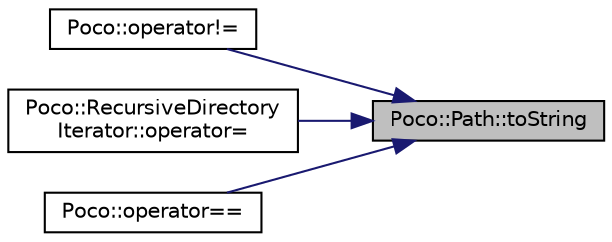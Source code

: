 digraph "Poco::Path::toString"
{
 // LATEX_PDF_SIZE
  edge [fontname="Helvetica",fontsize="10",labelfontname="Helvetica",labelfontsize="10"];
  node [fontname="Helvetica",fontsize="10",shape=record];
  rankdir="RL";
  Node1 [label="Poco::Path::toString",height=0.2,width=0.4,color="black", fillcolor="grey75", style="filled", fontcolor="black",tooltip="Assigns a string containing a path."];
  Node1 -> Node2 [dir="back",color="midnightblue",fontsize="10",style="solid",fontname="Helvetica"];
  Node2 [label="Poco::operator!=",height=0.2,width=0.4,color="black", fillcolor="white", style="filled",URL="$namespacePoco.html#a1e8fefa5b65d8f61d834de71be0d601d",tooltip=" "];
  Node1 -> Node3 [dir="back",color="midnightblue",fontsize="10",style="solid",fontname="Helvetica"];
  Node3 [label="Poco::RecursiveDirectory\lIterator::operator=",height=0.2,width=0.4,color="black", fillcolor="white", style="filled",URL="$classPoco_1_1RecursiveDirectoryIterator.html#a14b458ca803c9ec5b80bb6f4c1d071c2",tooltip=" "];
  Node1 -> Node4 [dir="back",color="midnightblue",fontsize="10",style="solid",fontname="Helvetica"];
  Node4 [label="Poco::operator==",height=0.2,width=0.4,color="black", fillcolor="white", style="filled",URL="$namespacePoco.html#ae63d51651e20efc6e1995c1c7c4403e0",tooltip=" "];
}
